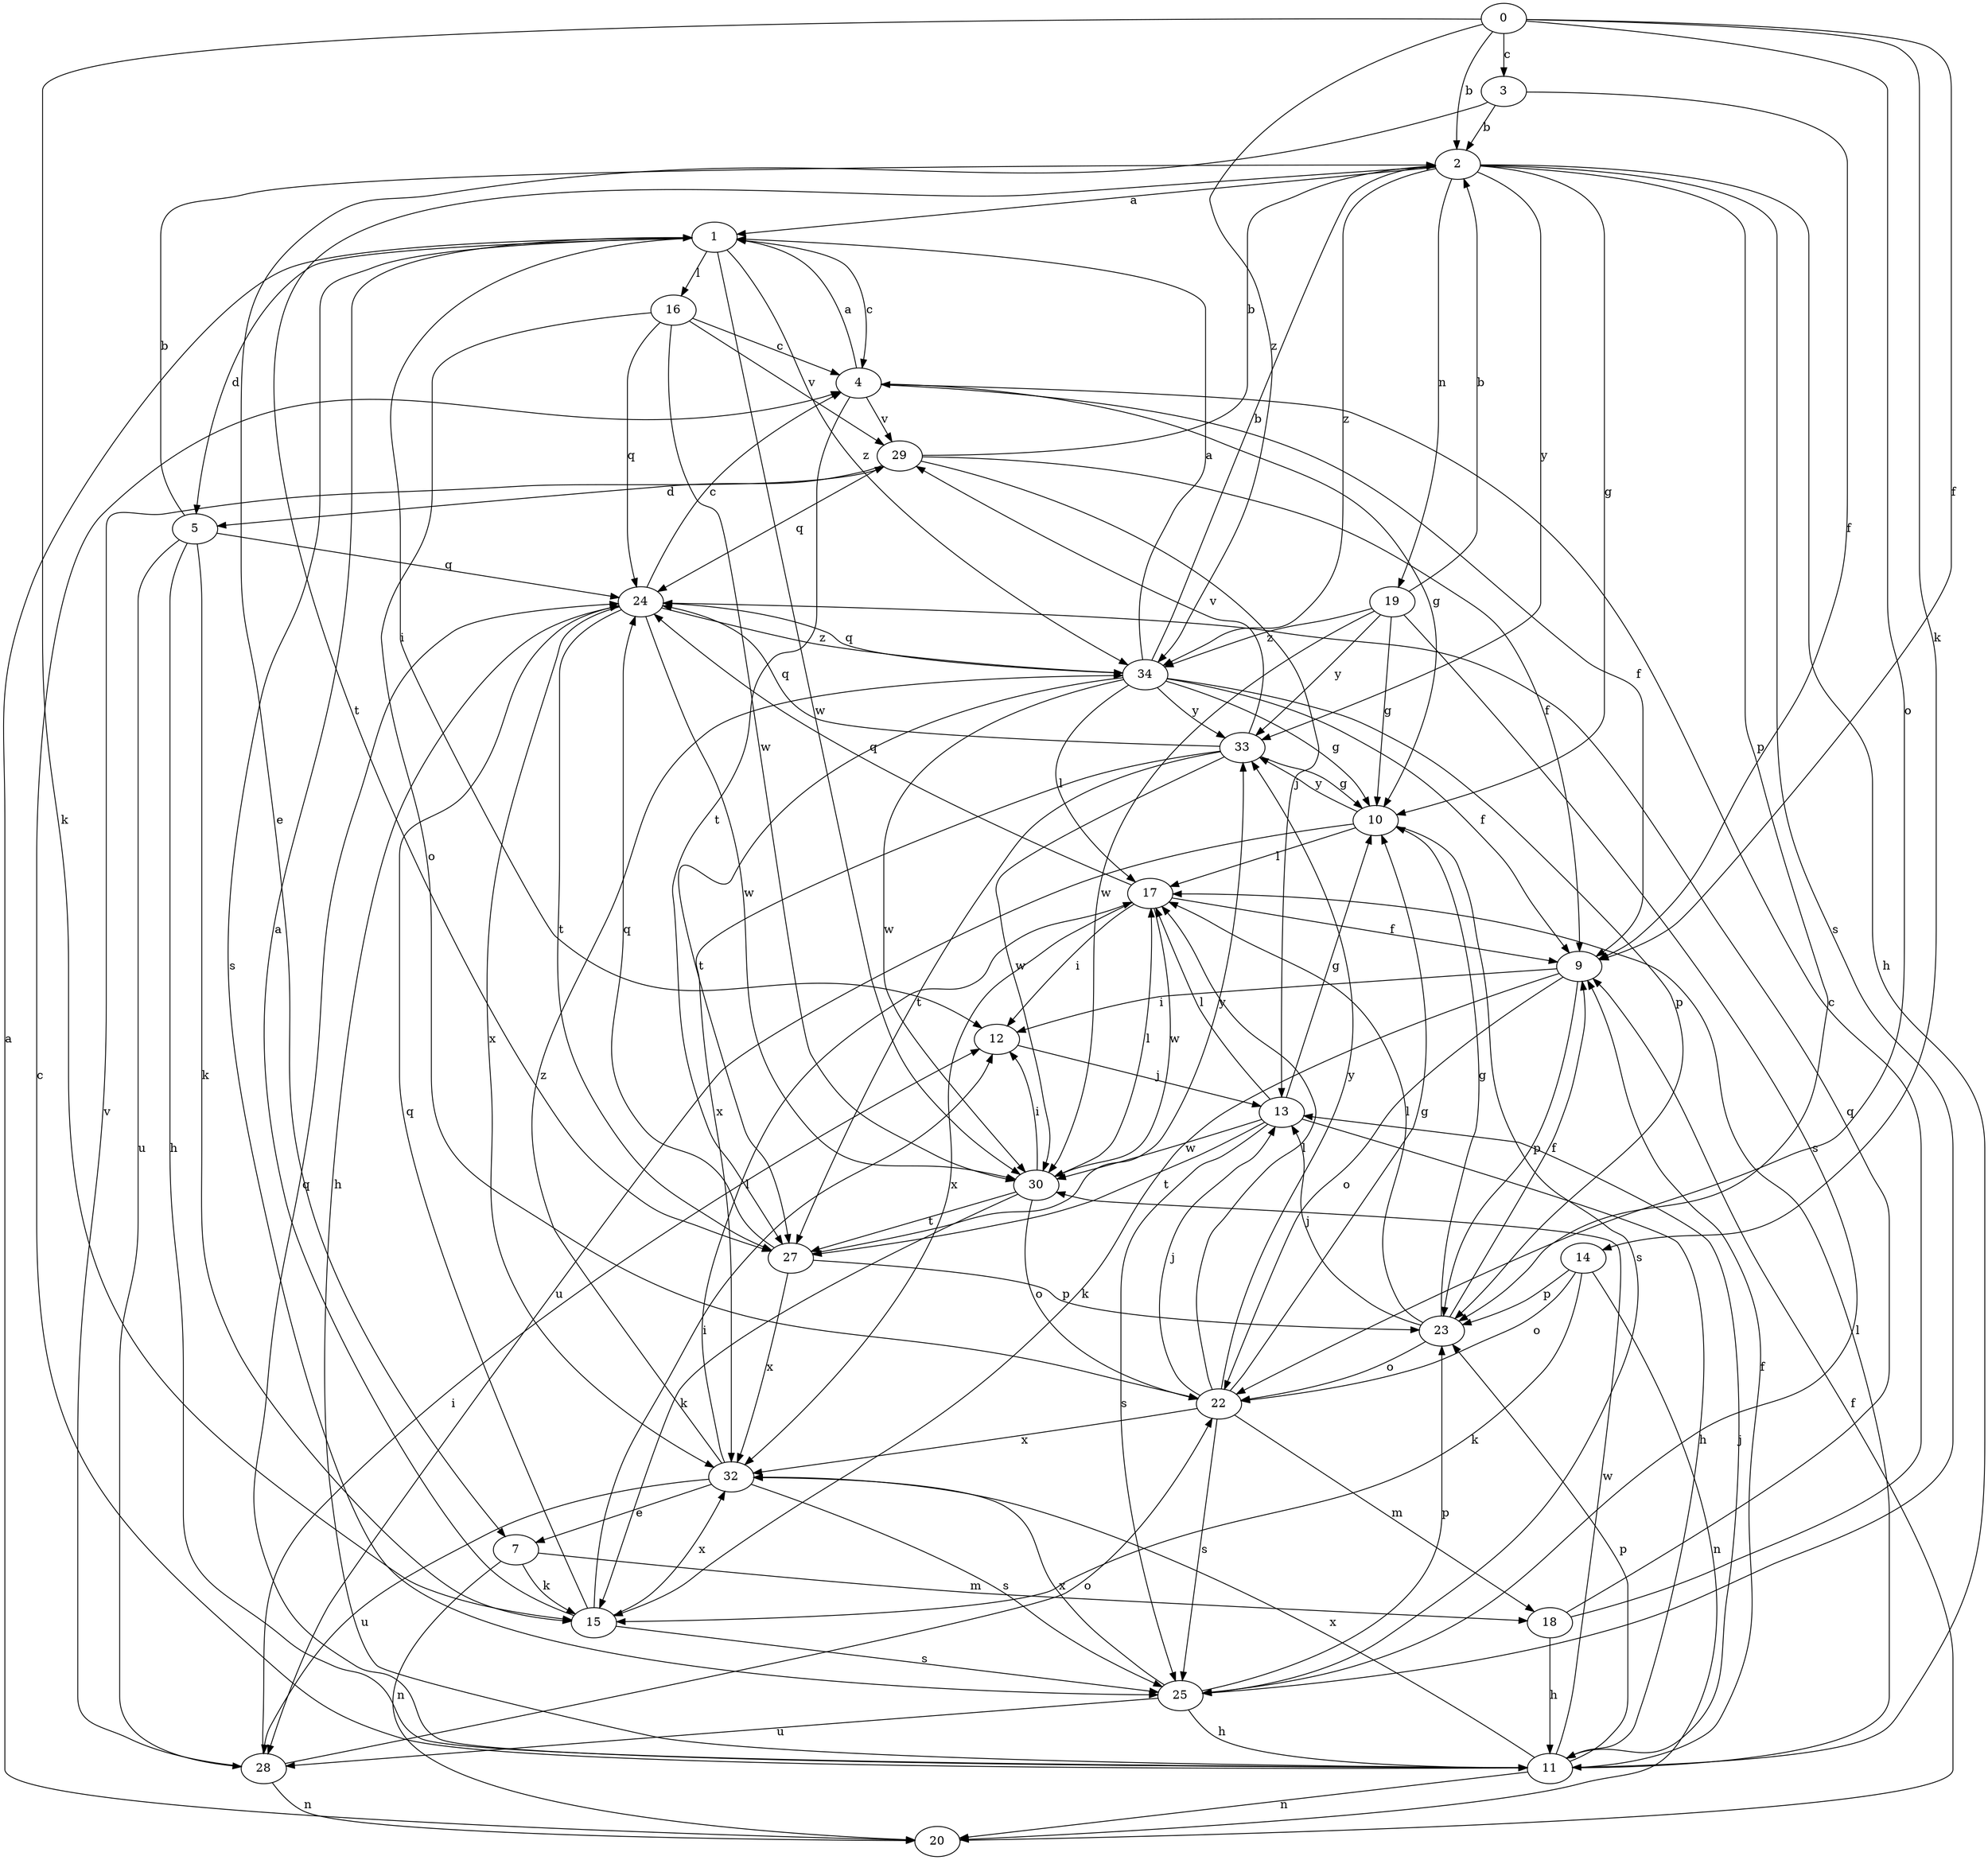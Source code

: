 strict digraph  {
0;
1;
2;
3;
4;
5;
7;
9;
10;
11;
12;
13;
14;
15;
16;
17;
18;
19;
20;
22;
23;
24;
25;
27;
28;
29;
30;
32;
33;
34;
0 -> 2  [label=b];
0 -> 3  [label=c];
0 -> 9  [label=f];
0 -> 14  [label=k];
0 -> 15  [label=k];
0 -> 22  [label=o];
0 -> 34  [label=z];
1 -> 4  [label=c];
1 -> 5  [label=d];
1 -> 12  [label=i];
1 -> 16  [label=l];
1 -> 25  [label=s];
1 -> 30  [label=w];
1 -> 34  [label=z];
2 -> 1  [label=a];
2 -> 10  [label=g];
2 -> 11  [label=h];
2 -> 19  [label=n];
2 -> 23  [label=p];
2 -> 25  [label=s];
2 -> 27  [label=t];
2 -> 33  [label=y];
2 -> 34  [label=z];
3 -> 2  [label=b];
3 -> 7  [label=e];
3 -> 9  [label=f];
4 -> 1  [label=a];
4 -> 9  [label=f];
4 -> 10  [label=g];
4 -> 27  [label=t];
4 -> 29  [label=v];
5 -> 2  [label=b];
5 -> 11  [label=h];
5 -> 15  [label=k];
5 -> 24  [label=q];
5 -> 28  [label=u];
7 -> 15  [label=k];
7 -> 18  [label=m];
7 -> 20  [label=n];
9 -> 12  [label=i];
9 -> 15  [label=k];
9 -> 22  [label=o];
9 -> 23  [label=p];
10 -> 17  [label=l];
10 -> 25  [label=s];
10 -> 28  [label=u];
10 -> 33  [label=y];
11 -> 4  [label=c];
11 -> 9  [label=f];
11 -> 13  [label=j];
11 -> 17  [label=l];
11 -> 20  [label=n];
11 -> 23  [label=p];
11 -> 24  [label=q];
11 -> 30  [label=w];
11 -> 32  [label=x];
12 -> 13  [label=j];
13 -> 10  [label=g];
13 -> 11  [label=h];
13 -> 17  [label=l];
13 -> 25  [label=s];
13 -> 27  [label=t];
13 -> 30  [label=w];
14 -> 15  [label=k];
14 -> 20  [label=n];
14 -> 22  [label=o];
14 -> 23  [label=p];
15 -> 1  [label=a];
15 -> 12  [label=i];
15 -> 24  [label=q];
15 -> 25  [label=s];
15 -> 32  [label=x];
16 -> 4  [label=c];
16 -> 22  [label=o];
16 -> 24  [label=q];
16 -> 29  [label=v];
16 -> 30  [label=w];
17 -> 9  [label=f];
17 -> 12  [label=i];
17 -> 24  [label=q];
17 -> 30  [label=w];
17 -> 32  [label=x];
18 -> 4  [label=c];
18 -> 11  [label=h];
18 -> 24  [label=q];
19 -> 2  [label=b];
19 -> 10  [label=g];
19 -> 25  [label=s];
19 -> 30  [label=w];
19 -> 33  [label=y];
19 -> 34  [label=z];
20 -> 1  [label=a];
20 -> 9  [label=f];
22 -> 10  [label=g];
22 -> 13  [label=j];
22 -> 17  [label=l];
22 -> 18  [label=m];
22 -> 25  [label=s];
22 -> 32  [label=x];
22 -> 33  [label=y];
23 -> 9  [label=f];
23 -> 10  [label=g];
23 -> 13  [label=j];
23 -> 17  [label=l];
23 -> 22  [label=o];
24 -> 4  [label=c];
24 -> 11  [label=h];
24 -> 27  [label=t];
24 -> 30  [label=w];
24 -> 32  [label=x];
24 -> 34  [label=z];
25 -> 11  [label=h];
25 -> 23  [label=p];
25 -> 28  [label=u];
25 -> 32  [label=x];
27 -> 23  [label=p];
27 -> 24  [label=q];
27 -> 32  [label=x];
27 -> 33  [label=y];
28 -> 12  [label=i];
28 -> 20  [label=n];
28 -> 22  [label=o];
28 -> 29  [label=v];
29 -> 2  [label=b];
29 -> 5  [label=d];
29 -> 9  [label=f];
29 -> 13  [label=j];
29 -> 24  [label=q];
30 -> 12  [label=i];
30 -> 15  [label=k];
30 -> 17  [label=l];
30 -> 22  [label=o];
30 -> 27  [label=t];
32 -> 7  [label=e];
32 -> 17  [label=l];
32 -> 25  [label=s];
32 -> 28  [label=u];
32 -> 34  [label=z];
33 -> 10  [label=g];
33 -> 24  [label=q];
33 -> 27  [label=t];
33 -> 29  [label=v];
33 -> 30  [label=w];
33 -> 32  [label=x];
34 -> 1  [label=a];
34 -> 2  [label=b];
34 -> 9  [label=f];
34 -> 10  [label=g];
34 -> 17  [label=l];
34 -> 23  [label=p];
34 -> 24  [label=q];
34 -> 27  [label=t];
34 -> 30  [label=w];
34 -> 33  [label=y];
}
